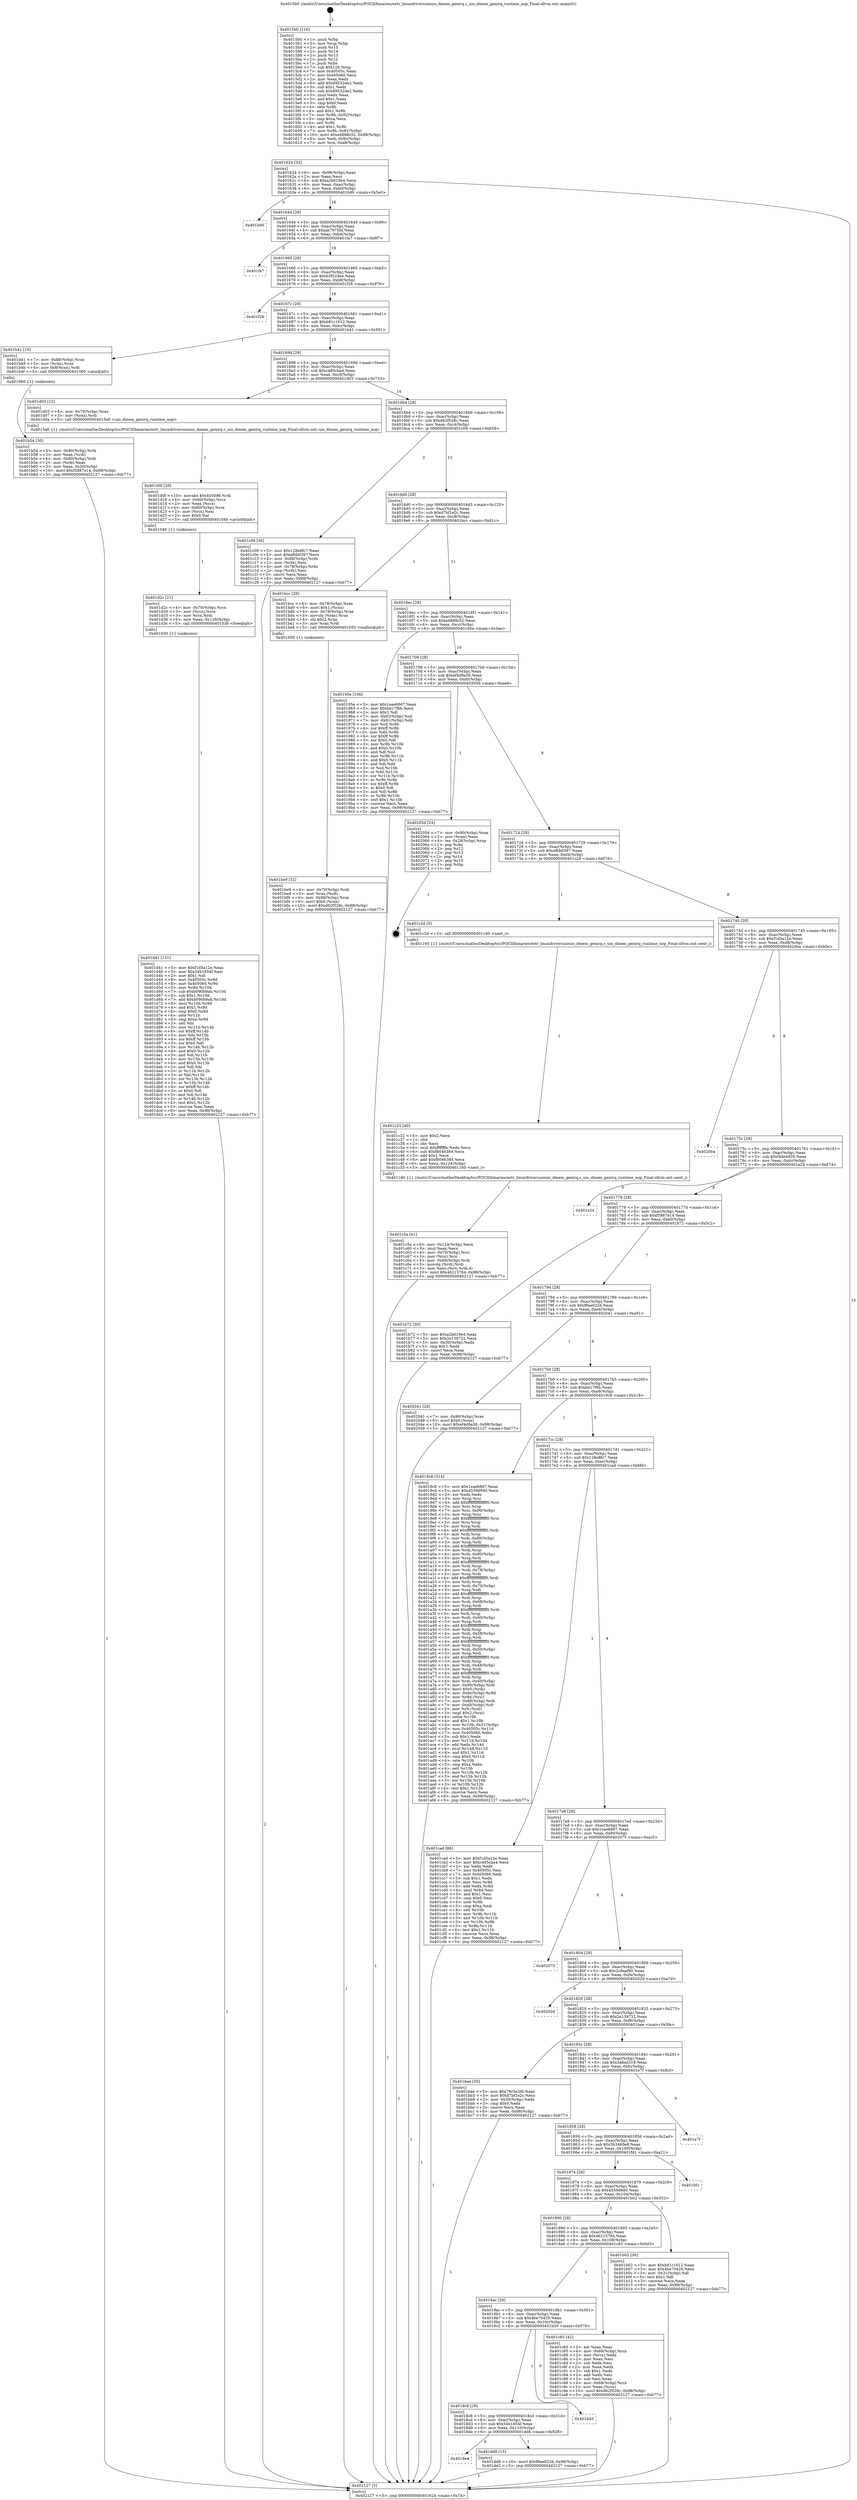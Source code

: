 digraph "0x4015b0" {
  label = "0x4015b0 (/mnt/c/Users/mathe/Desktop/tcc/POCII/binaries/extr_linuxdriversuiouio_dmem_genirq.c_uio_dmem_genirq_runtime_nop_Final-ollvm.out::main(0))"
  labelloc = "t"
  node[shape=record]

  Entry [label="",width=0.3,height=0.3,shape=circle,fillcolor=black,style=filled]
  "0x401624" [label="{
     0x401624 [32]\l
     | [instrs]\l
     &nbsp;&nbsp;0x401624 \<+6\>: mov -0x98(%rbp),%eax\l
     &nbsp;&nbsp;0x40162a \<+2\>: mov %eax,%ecx\l
     &nbsp;&nbsp;0x40162c \<+6\>: sub $0xa2b619e4,%ecx\l
     &nbsp;&nbsp;0x401632 \<+6\>: mov %eax,-0xac(%rbp)\l
     &nbsp;&nbsp;0x401638 \<+6\>: mov %ecx,-0xb0(%rbp)\l
     &nbsp;&nbsp;0x40163e \<+6\>: je 0000000000401b90 \<main+0x5e0\>\l
  }"]
  "0x401b90" [label="{
     0x401b90\l
  }", style=dashed]
  "0x401644" [label="{
     0x401644 [28]\l
     | [instrs]\l
     &nbsp;&nbsp;0x401644 \<+5\>: jmp 0000000000401649 \<main+0x99\>\l
     &nbsp;&nbsp;0x401649 \<+6\>: mov -0xac(%rbp),%eax\l
     &nbsp;&nbsp;0x40164f \<+5\>: sub $0xab7975bf,%eax\l
     &nbsp;&nbsp;0x401654 \<+6\>: mov %eax,-0xb4(%rbp)\l
     &nbsp;&nbsp;0x40165a \<+6\>: je 0000000000401fa7 \<main+0x9f7\>\l
  }"]
  Exit [label="",width=0.3,height=0.3,shape=circle,fillcolor=black,style=filled,peripheries=2]
  "0x401fa7" [label="{
     0x401fa7\l
  }", style=dashed]
  "0x401660" [label="{
     0x401660 [28]\l
     | [instrs]\l
     &nbsp;&nbsp;0x401660 \<+5\>: jmp 0000000000401665 \<main+0xb5\>\l
     &nbsp;&nbsp;0x401665 \<+6\>: mov -0xac(%rbp),%eax\l
     &nbsp;&nbsp;0x40166b \<+5\>: sub $0xb3f524ee,%eax\l
     &nbsp;&nbsp;0x401670 \<+6\>: mov %eax,-0xb8(%rbp)\l
     &nbsp;&nbsp;0x401676 \<+6\>: je 0000000000401f26 \<main+0x976\>\l
  }"]
  "0x4018e4" [label="{
     0x4018e4\l
  }", style=dashed]
  "0x401f26" [label="{
     0x401f26\l
  }", style=dashed]
  "0x40167c" [label="{
     0x40167c [28]\l
     | [instrs]\l
     &nbsp;&nbsp;0x40167c \<+5\>: jmp 0000000000401681 \<main+0xd1\>\l
     &nbsp;&nbsp;0x401681 \<+6\>: mov -0xac(%rbp),%eax\l
     &nbsp;&nbsp;0x401687 \<+5\>: sub $0xb81c1612,%eax\l
     &nbsp;&nbsp;0x40168c \<+6\>: mov %eax,-0xbc(%rbp)\l
     &nbsp;&nbsp;0x401692 \<+6\>: je 0000000000401b41 \<main+0x591\>\l
  }"]
  "0x401dd8" [label="{
     0x401dd8 [15]\l
     | [instrs]\l
     &nbsp;&nbsp;0x401dd8 \<+10\>: movl $0xf8ae022d,-0x98(%rbp)\l
     &nbsp;&nbsp;0x401de2 \<+5\>: jmp 0000000000402127 \<main+0xb77\>\l
  }"]
  "0x401b41" [label="{
     0x401b41 [19]\l
     | [instrs]\l
     &nbsp;&nbsp;0x401b41 \<+7\>: mov -0x88(%rbp),%rax\l
     &nbsp;&nbsp;0x401b48 \<+3\>: mov (%rax),%rax\l
     &nbsp;&nbsp;0x401b4b \<+4\>: mov 0x8(%rax),%rdi\l
     &nbsp;&nbsp;0x401b4f \<+5\>: call 0000000000401060 \<atoi@plt\>\l
     | [calls]\l
     &nbsp;&nbsp;0x401060 \{1\} (unknown)\l
  }"]
  "0x401698" [label="{
     0x401698 [28]\l
     | [instrs]\l
     &nbsp;&nbsp;0x401698 \<+5\>: jmp 000000000040169d \<main+0xed\>\l
     &nbsp;&nbsp;0x40169d \<+6\>: mov -0xac(%rbp),%eax\l
     &nbsp;&nbsp;0x4016a3 \<+5\>: sub $0xc485cba4,%eax\l
     &nbsp;&nbsp;0x4016a8 \<+6\>: mov %eax,-0xc0(%rbp)\l
     &nbsp;&nbsp;0x4016ae \<+6\>: je 0000000000401d03 \<main+0x753\>\l
  }"]
  "0x4018c8" [label="{
     0x4018c8 [28]\l
     | [instrs]\l
     &nbsp;&nbsp;0x4018c8 \<+5\>: jmp 00000000004018cd \<main+0x31d\>\l
     &nbsp;&nbsp;0x4018cd \<+6\>: mov -0xac(%rbp),%eax\l
     &nbsp;&nbsp;0x4018d3 \<+5\>: sub $0x54b1854f,%eax\l
     &nbsp;&nbsp;0x4018d8 \<+6\>: mov %eax,-0x110(%rbp)\l
     &nbsp;&nbsp;0x4018de \<+6\>: je 0000000000401dd8 \<main+0x828\>\l
  }"]
  "0x401d03" [label="{
     0x401d03 [12]\l
     | [instrs]\l
     &nbsp;&nbsp;0x401d03 \<+4\>: mov -0x70(%rbp),%rax\l
     &nbsp;&nbsp;0x401d07 \<+3\>: mov (%rax),%rdi\l
     &nbsp;&nbsp;0x401d0a \<+5\>: call 00000000004015a0 \<uio_dmem_genirq_runtime_nop\>\l
     | [calls]\l
     &nbsp;&nbsp;0x4015a0 \{1\} (/mnt/c/Users/mathe/Desktop/tcc/POCII/binaries/extr_linuxdriversuiouio_dmem_genirq.c_uio_dmem_genirq_runtime_nop_Final-ollvm.out::uio_dmem_genirq_runtime_nop)\l
  }"]
  "0x4016b4" [label="{
     0x4016b4 [28]\l
     | [instrs]\l
     &nbsp;&nbsp;0x4016b4 \<+5\>: jmp 00000000004016b9 \<main+0x109\>\l
     &nbsp;&nbsp;0x4016b9 \<+6\>: mov -0xac(%rbp),%eax\l
     &nbsp;&nbsp;0x4016bf \<+5\>: sub $0xd62f528c,%eax\l
     &nbsp;&nbsp;0x4016c4 \<+6\>: mov %eax,-0xc4(%rbp)\l
     &nbsp;&nbsp;0x4016ca \<+6\>: je 0000000000401c09 \<main+0x659\>\l
  }"]
  "0x401b20" [label="{
     0x401b20\l
  }", style=dashed]
  "0x401c09" [label="{
     0x401c09 [36]\l
     | [instrs]\l
     &nbsp;&nbsp;0x401c09 \<+5\>: mov $0x128e8fc7,%eax\l
     &nbsp;&nbsp;0x401c0e \<+5\>: mov $0xefbb0397,%ecx\l
     &nbsp;&nbsp;0x401c13 \<+4\>: mov -0x68(%rbp),%rdx\l
     &nbsp;&nbsp;0x401c17 \<+2\>: mov (%rdx),%esi\l
     &nbsp;&nbsp;0x401c19 \<+4\>: mov -0x78(%rbp),%rdx\l
     &nbsp;&nbsp;0x401c1d \<+2\>: cmp (%rdx),%esi\l
     &nbsp;&nbsp;0x401c1f \<+3\>: cmovl %ecx,%eax\l
     &nbsp;&nbsp;0x401c22 \<+6\>: mov %eax,-0x98(%rbp)\l
     &nbsp;&nbsp;0x401c28 \<+5\>: jmp 0000000000402127 \<main+0xb77\>\l
  }"]
  "0x4016d0" [label="{
     0x4016d0 [28]\l
     | [instrs]\l
     &nbsp;&nbsp;0x4016d0 \<+5\>: jmp 00000000004016d5 \<main+0x125\>\l
     &nbsp;&nbsp;0x4016d5 \<+6\>: mov -0xac(%rbp),%eax\l
     &nbsp;&nbsp;0x4016db \<+5\>: sub $0xd7bf1e2c,%eax\l
     &nbsp;&nbsp;0x4016e0 \<+6\>: mov %eax,-0xc8(%rbp)\l
     &nbsp;&nbsp;0x4016e6 \<+6\>: je 0000000000401bcc \<main+0x61c\>\l
  }"]
  "0x401d41" [label="{
     0x401d41 [151]\l
     | [instrs]\l
     &nbsp;&nbsp;0x401d41 \<+5\>: mov $0xf1d5a12e,%eax\l
     &nbsp;&nbsp;0x401d46 \<+5\>: mov $0x54b1854f,%esi\l
     &nbsp;&nbsp;0x401d4b \<+2\>: mov $0x1,%dl\l
     &nbsp;&nbsp;0x401d4d \<+8\>: mov 0x40505c,%r8d\l
     &nbsp;&nbsp;0x401d55 \<+8\>: mov 0x405060,%r9d\l
     &nbsp;&nbsp;0x401d5d \<+3\>: mov %r8d,%r10d\l
     &nbsp;&nbsp;0x401d60 \<+7\>: sub $0xb090b9ab,%r10d\l
     &nbsp;&nbsp;0x401d67 \<+4\>: sub $0x1,%r10d\l
     &nbsp;&nbsp;0x401d6b \<+7\>: add $0xb090b9ab,%r10d\l
     &nbsp;&nbsp;0x401d72 \<+4\>: imul %r10d,%r8d\l
     &nbsp;&nbsp;0x401d76 \<+4\>: and $0x1,%r8d\l
     &nbsp;&nbsp;0x401d7a \<+4\>: cmp $0x0,%r8d\l
     &nbsp;&nbsp;0x401d7e \<+4\>: sete %r11b\l
     &nbsp;&nbsp;0x401d82 \<+4\>: cmp $0xa,%r9d\l
     &nbsp;&nbsp;0x401d86 \<+3\>: setl %bl\l
     &nbsp;&nbsp;0x401d89 \<+3\>: mov %r11b,%r14b\l
     &nbsp;&nbsp;0x401d8c \<+4\>: xor $0xff,%r14b\l
     &nbsp;&nbsp;0x401d90 \<+3\>: mov %bl,%r15b\l
     &nbsp;&nbsp;0x401d93 \<+4\>: xor $0xff,%r15b\l
     &nbsp;&nbsp;0x401d97 \<+3\>: xor $0x0,%dl\l
     &nbsp;&nbsp;0x401d9a \<+3\>: mov %r14b,%r12b\l
     &nbsp;&nbsp;0x401d9d \<+4\>: and $0x0,%r12b\l
     &nbsp;&nbsp;0x401da1 \<+3\>: and %dl,%r11b\l
     &nbsp;&nbsp;0x401da4 \<+3\>: mov %r15b,%r13b\l
     &nbsp;&nbsp;0x401da7 \<+4\>: and $0x0,%r13b\l
     &nbsp;&nbsp;0x401dab \<+2\>: and %dl,%bl\l
     &nbsp;&nbsp;0x401dad \<+3\>: or %r11b,%r12b\l
     &nbsp;&nbsp;0x401db0 \<+3\>: or %bl,%r13b\l
     &nbsp;&nbsp;0x401db3 \<+3\>: xor %r13b,%r12b\l
     &nbsp;&nbsp;0x401db6 \<+3\>: or %r15b,%r14b\l
     &nbsp;&nbsp;0x401db9 \<+4\>: xor $0xff,%r14b\l
     &nbsp;&nbsp;0x401dbd \<+3\>: or $0x0,%dl\l
     &nbsp;&nbsp;0x401dc0 \<+3\>: and %dl,%r14b\l
     &nbsp;&nbsp;0x401dc3 \<+3\>: or %r14b,%r12b\l
     &nbsp;&nbsp;0x401dc6 \<+4\>: test $0x1,%r12b\l
     &nbsp;&nbsp;0x401dca \<+3\>: cmovne %esi,%eax\l
     &nbsp;&nbsp;0x401dcd \<+6\>: mov %eax,-0x98(%rbp)\l
     &nbsp;&nbsp;0x401dd3 \<+5\>: jmp 0000000000402127 \<main+0xb77\>\l
  }"]
  "0x401bcc" [label="{
     0x401bcc [29]\l
     | [instrs]\l
     &nbsp;&nbsp;0x401bcc \<+4\>: mov -0x78(%rbp),%rax\l
     &nbsp;&nbsp;0x401bd0 \<+6\>: movl $0x1,(%rax)\l
     &nbsp;&nbsp;0x401bd6 \<+4\>: mov -0x78(%rbp),%rax\l
     &nbsp;&nbsp;0x401bda \<+3\>: movslq (%rax),%rax\l
     &nbsp;&nbsp;0x401bdd \<+4\>: shl $0x2,%rax\l
     &nbsp;&nbsp;0x401be1 \<+3\>: mov %rax,%rdi\l
     &nbsp;&nbsp;0x401be4 \<+5\>: call 0000000000401050 \<malloc@plt\>\l
     | [calls]\l
     &nbsp;&nbsp;0x401050 \{1\} (unknown)\l
  }"]
  "0x4016ec" [label="{
     0x4016ec [28]\l
     | [instrs]\l
     &nbsp;&nbsp;0x4016ec \<+5\>: jmp 00000000004016f1 \<main+0x141\>\l
     &nbsp;&nbsp;0x4016f1 \<+6\>: mov -0xac(%rbp),%eax\l
     &nbsp;&nbsp;0x4016f7 \<+5\>: sub $0xe4888c52,%eax\l
     &nbsp;&nbsp;0x4016fc \<+6\>: mov %eax,-0xcc(%rbp)\l
     &nbsp;&nbsp;0x401702 \<+6\>: je 000000000040195e \<main+0x3ae\>\l
  }"]
  "0x401d2c" [label="{
     0x401d2c [21]\l
     | [instrs]\l
     &nbsp;&nbsp;0x401d2c \<+4\>: mov -0x70(%rbp),%rcx\l
     &nbsp;&nbsp;0x401d30 \<+3\>: mov (%rcx),%rcx\l
     &nbsp;&nbsp;0x401d33 \<+3\>: mov %rcx,%rdi\l
     &nbsp;&nbsp;0x401d36 \<+6\>: mov %eax,-0x128(%rbp)\l
     &nbsp;&nbsp;0x401d3c \<+5\>: call 0000000000401030 \<free@plt\>\l
     | [calls]\l
     &nbsp;&nbsp;0x401030 \{1\} (unknown)\l
  }"]
  "0x40195e" [label="{
     0x40195e [106]\l
     | [instrs]\l
     &nbsp;&nbsp;0x40195e \<+5\>: mov $0x1eae6867,%eax\l
     &nbsp;&nbsp;0x401963 \<+5\>: mov $0xbd17f6b,%ecx\l
     &nbsp;&nbsp;0x401968 \<+2\>: mov $0x1,%dl\l
     &nbsp;&nbsp;0x40196a \<+7\>: mov -0x92(%rbp),%sil\l
     &nbsp;&nbsp;0x401971 \<+7\>: mov -0x91(%rbp),%dil\l
     &nbsp;&nbsp;0x401978 \<+3\>: mov %sil,%r8b\l
     &nbsp;&nbsp;0x40197b \<+4\>: xor $0xff,%r8b\l
     &nbsp;&nbsp;0x40197f \<+3\>: mov %dil,%r9b\l
     &nbsp;&nbsp;0x401982 \<+4\>: xor $0xff,%r9b\l
     &nbsp;&nbsp;0x401986 \<+3\>: xor $0x0,%dl\l
     &nbsp;&nbsp;0x401989 \<+3\>: mov %r8b,%r10b\l
     &nbsp;&nbsp;0x40198c \<+4\>: and $0x0,%r10b\l
     &nbsp;&nbsp;0x401990 \<+3\>: and %dl,%sil\l
     &nbsp;&nbsp;0x401993 \<+3\>: mov %r9b,%r11b\l
     &nbsp;&nbsp;0x401996 \<+4\>: and $0x0,%r11b\l
     &nbsp;&nbsp;0x40199a \<+3\>: and %dl,%dil\l
     &nbsp;&nbsp;0x40199d \<+3\>: or %sil,%r10b\l
     &nbsp;&nbsp;0x4019a0 \<+3\>: or %dil,%r11b\l
     &nbsp;&nbsp;0x4019a3 \<+3\>: xor %r11b,%r10b\l
     &nbsp;&nbsp;0x4019a6 \<+3\>: or %r9b,%r8b\l
     &nbsp;&nbsp;0x4019a9 \<+4\>: xor $0xff,%r8b\l
     &nbsp;&nbsp;0x4019ad \<+3\>: or $0x0,%dl\l
     &nbsp;&nbsp;0x4019b0 \<+3\>: and %dl,%r8b\l
     &nbsp;&nbsp;0x4019b3 \<+3\>: or %r8b,%r10b\l
     &nbsp;&nbsp;0x4019b6 \<+4\>: test $0x1,%r10b\l
     &nbsp;&nbsp;0x4019ba \<+3\>: cmovne %ecx,%eax\l
     &nbsp;&nbsp;0x4019bd \<+6\>: mov %eax,-0x98(%rbp)\l
     &nbsp;&nbsp;0x4019c3 \<+5\>: jmp 0000000000402127 \<main+0xb77\>\l
  }"]
  "0x401708" [label="{
     0x401708 [28]\l
     | [instrs]\l
     &nbsp;&nbsp;0x401708 \<+5\>: jmp 000000000040170d \<main+0x15d\>\l
     &nbsp;&nbsp;0x40170d \<+6\>: mov -0xac(%rbp),%eax\l
     &nbsp;&nbsp;0x401713 \<+5\>: sub $0xef4d9a36,%eax\l
     &nbsp;&nbsp;0x401718 \<+6\>: mov %eax,-0xd0(%rbp)\l
     &nbsp;&nbsp;0x40171e \<+6\>: je 000000000040205d \<main+0xaad\>\l
  }"]
  "0x402127" [label="{
     0x402127 [5]\l
     | [instrs]\l
     &nbsp;&nbsp;0x402127 \<+5\>: jmp 0000000000401624 \<main+0x74\>\l
  }"]
  "0x4015b0" [label="{
     0x4015b0 [116]\l
     | [instrs]\l
     &nbsp;&nbsp;0x4015b0 \<+1\>: push %rbp\l
     &nbsp;&nbsp;0x4015b1 \<+3\>: mov %rsp,%rbp\l
     &nbsp;&nbsp;0x4015b4 \<+2\>: push %r15\l
     &nbsp;&nbsp;0x4015b6 \<+2\>: push %r14\l
     &nbsp;&nbsp;0x4015b8 \<+2\>: push %r13\l
     &nbsp;&nbsp;0x4015ba \<+2\>: push %r12\l
     &nbsp;&nbsp;0x4015bc \<+1\>: push %rbx\l
     &nbsp;&nbsp;0x4015bd \<+7\>: sub $0x128,%rsp\l
     &nbsp;&nbsp;0x4015c4 \<+7\>: mov 0x40505c,%eax\l
     &nbsp;&nbsp;0x4015cb \<+7\>: mov 0x405060,%ecx\l
     &nbsp;&nbsp;0x4015d2 \<+2\>: mov %eax,%edx\l
     &nbsp;&nbsp;0x4015d4 \<+6\>: add $0x89532de2,%edx\l
     &nbsp;&nbsp;0x4015da \<+3\>: sub $0x1,%edx\l
     &nbsp;&nbsp;0x4015dd \<+6\>: sub $0x89532de2,%edx\l
     &nbsp;&nbsp;0x4015e3 \<+3\>: imul %edx,%eax\l
     &nbsp;&nbsp;0x4015e6 \<+3\>: and $0x1,%eax\l
     &nbsp;&nbsp;0x4015e9 \<+3\>: cmp $0x0,%eax\l
     &nbsp;&nbsp;0x4015ec \<+4\>: sete %r8b\l
     &nbsp;&nbsp;0x4015f0 \<+4\>: and $0x1,%r8b\l
     &nbsp;&nbsp;0x4015f4 \<+7\>: mov %r8b,-0x92(%rbp)\l
     &nbsp;&nbsp;0x4015fb \<+3\>: cmp $0xa,%ecx\l
     &nbsp;&nbsp;0x4015fe \<+4\>: setl %r8b\l
     &nbsp;&nbsp;0x401602 \<+4\>: and $0x1,%r8b\l
     &nbsp;&nbsp;0x401606 \<+7\>: mov %r8b,-0x91(%rbp)\l
     &nbsp;&nbsp;0x40160d \<+10\>: movl $0xe4888c52,-0x98(%rbp)\l
     &nbsp;&nbsp;0x401617 \<+6\>: mov %edi,-0x9c(%rbp)\l
     &nbsp;&nbsp;0x40161d \<+7\>: mov %rsi,-0xa8(%rbp)\l
  }"]
  "0x401d0f" [label="{
     0x401d0f [29]\l
     | [instrs]\l
     &nbsp;&nbsp;0x401d0f \<+10\>: movabs $0x4030d6,%rdi\l
     &nbsp;&nbsp;0x401d19 \<+4\>: mov -0x60(%rbp),%rcx\l
     &nbsp;&nbsp;0x401d1d \<+2\>: mov %eax,(%rcx)\l
     &nbsp;&nbsp;0x401d1f \<+4\>: mov -0x60(%rbp),%rcx\l
     &nbsp;&nbsp;0x401d23 \<+2\>: mov (%rcx),%esi\l
     &nbsp;&nbsp;0x401d25 \<+2\>: mov $0x0,%al\l
     &nbsp;&nbsp;0x401d27 \<+5\>: call 0000000000401040 \<printf@plt\>\l
     | [calls]\l
     &nbsp;&nbsp;0x401040 \{1\} (unknown)\l
  }"]
  "0x40205d" [label="{
     0x40205d [24]\l
     | [instrs]\l
     &nbsp;&nbsp;0x40205d \<+7\>: mov -0x90(%rbp),%rax\l
     &nbsp;&nbsp;0x402064 \<+2\>: mov (%rax),%eax\l
     &nbsp;&nbsp;0x402066 \<+4\>: lea -0x28(%rbp),%rsp\l
     &nbsp;&nbsp;0x40206a \<+1\>: pop %rbx\l
     &nbsp;&nbsp;0x40206b \<+2\>: pop %r12\l
     &nbsp;&nbsp;0x40206d \<+2\>: pop %r13\l
     &nbsp;&nbsp;0x40206f \<+2\>: pop %r14\l
     &nbsp;&nbsp;0x402071 \<+2\>: pop %r15\l
     &nbsp;&nbsp;0x402073 \<+1\>: pop %rbp\l
     &nbsp;&nbsp;0x402074 \<+1\>: ret\l
  }"]
  "0x401724" [label="{
     0x401724 [28]\l
     | [instrs]\l
     &nbsp;&nbsp;0x401724 \<+5\>: jmp 0000000000401729 \<main+0x179\>\l
     &nbsp;&nbsp;0x401729 \<+6\>: mov -0xac(%rbp),%eax\l
     &nbsp;&nbsp;0x40172f \<+5\>: sub $0xefbb0397,%eax\l
     &nbsp;&nbsp;0x401734 \<+6\>: mov %eax,-0xd4(%rbp)\l
     &nbsp;&nbsp;0x40173a \<+6\>: je 0000000000401c2d \<main+0x67d\>\l
  }"]
  "0x4018ac" [label="{
     0x4018ac [28]\l
     | [instrs]\l
     &nbsp;&nbsp;0x4018ac \<+5\>: jmp 00000000004018b1 \<main+0x301\>\l
     &nbsp;&nbsp;0x4018b1 \<+6\>: mov -0xac(%rbp),%eax\l
     &nbsp;&nbsp;0x4018b7 \<+5\>: sub $0x4be70429,%eax\l
     &nbsp;&nbsp;0x4018bc \<+6\>: mov %eax,-0x10c(%rbp)\l
     &nbsp;&nbsp;0x4018c2 \<+6\>: je 0000000000401b20 \<main+0x570\>\l
  }"]
  "0x401c2d" [label="{
     0x401c2d [5]\l
     | [instrs]\l
     &nbsp;&nbsp;0x401c2d \<+5\>: call 0000000000401160 \<next_i\>\l
     | [calls]\l
     &nbsp;&nbsp;0x401160 \{1\} (/mnt/c/Users/mathe/Desktop/tcc/POCII/binaries/extr_linuxdriversuiouio_dmem_genirq.c_uio_dmem_genirq_runtime_nop_Final-ollvm.out::next_i)\l
  }"]
  "0x401740" [label="{
     0x401740 [28]\l
     | [instrs]\l
     &nbsp;&nbsp;0x401740 \<+5\>: jmp 0000000000401745 \<main+0x195\>\l
     &nbsp;&nbsp;0x401745 \<+6\>: mov -0xac(%rbp),%eax\l
     &nbsp;&nbsp;0x40174b \<+5\>: sub $0xf1d5a12e,%eax\l
     &nbsp;&nbsp;0x401750 \<+6\>: mov %eax,-0xd8(%rbp)\l
     &nbsp;&nbsp;0x401756 \<+6\>: je 00000000004020ba \<main+0xb0a\>\l
  }"]
  "0x401c83" [label="{
     0x401c83 [42]\l
     | [instrs]\l
     &nbsp;&nbsp;0x401c83 \<+2\>: xor %eax,%eax\l
     &nbsp;&nbsp;0x401c85 \<+4\>: mov -0x68(%rbp),%rcx\l
     &nbsp;&nbsp;0x401c89 \<+2\>: mov (%rcx),%edx\l
     &nbsp;&nbsp;0x401c8b \<+2\>: mov %eax,%esi\l
     &nbsp;&nbsp;0x401c8d \<+2\>: sub %edx,%esi\l
     &nbsp;&nbsp;0x401c8f \<+2\>: mov %eax,%edx\l
     &nbsp;&nbsp;0x401c91 \<+3\>: sub $0x1,%edx\l
     &nbsp;&nbsp;0x401c94 \<+2\>: add %edx,%esi\l
     &nbsp;&nbsp;0x401c96 \<+2\>: sub %esi,%eax\l
     &nbsp;&nbsp;0x401c98 \<+4\>: mov -0x68(%rbp),%rcx\l
     &nbsp;&nbsp;0x401c9c \<+2\>: mov %eax,(%rcx)\l
     &nbsp;&nbsp;0x401c9e \<+10\>: movl $0xd62f528c,-0x98(%rbp)\l
     &nbsp;&nbsp;0x401ca8 \<+5\>: jmp 0000000000402127 \<main+0xb77\>\l
  }"]
  "0x4020ba" [label="{
     0x4020ba\l
  }", style=dashed]
  "0x40175c" [label="{
     0x40175c [28]\l
     | [instrs]\l
     &nbsp;&nbsp;0x40175c \<+5\>: jmp 0000000000401761 \<main+0x1b1\>\l
     &nbsp;&nbsp;0x401761 \<+6\>: mov -0xac(%rbp),%eax\l
     &nbsp;&nbsp;0x401767 \<+5\>: sub $0xf4de4920,%eax\l
     &nbsp;&nbsp;0x40176c \<+6\>: mov %eax,-0xdc(%rbp)\l
     &nbsp;&nbsp;0x401772 \<+6\>: je 0000000000401e24 \<main+0x874\>\l
  }"]
  "0x401c5a" [label="{
     0x401c5a [41]\l
     | [instrs]\l
     &nbsp;&nbsp;0x401c5a \<+6\>: mov -0x124(%rbp),%ecx\l
     &nbsp;&nbsp;0x401c60 \<+3\>: imul %eax,%ecx\l
     &nbsp;&nbsp;0x401c63 \<+4\>: mov -0x70(%rbp),%rsi\l
     &nbsp;&nbsp;0x401c67 \<+3\>: mov (%rsi),%rsi\l
     &nbsp;&nbsp;0x401c6a \<+4\>: mov -0x68(%rbp),%rdi\l
     &nbsp;&nbsp;0x401c6e \<+3\>: movslq (%rdi),%rdi\l
     &nbsp;&nbsp;0x401c71 \<+3\>: mov %ecx,(%rsi,%rdi,4)\l
     &nbsp;&nbsp;0x401c74 \<+10\>: movl $0x46215784,-0x98(%rbp)\l
     &nbsp;&nbsp;0x401c7e \<+5\>: jmp 0000000000402127 \<main+0xb77\>\l
  }"]
  "0x401e24" [label="{
     0x401e24\l
  }", style=dashed]
  "0x401778" [label="{
     0x401778 [28]\l
     | [instrs]\l
     &nbsp;&nbsp;0x401778 \<+5\>: jmp 000000000040177d \<main+0x1cd\>\l
     &nbsp;&nbsp;0x40177d \<+6\>: mov -0xac(%rbp),%eax\l
     &nbsp;&nbsp;0x401783 \<+5\>: sub $0xf5887e14,%eax\l
     &nbsp;&nbsp;0x401788 \<+6\>: mov %eax,-0xe0(%rbp)\l
     &nbsp;&nbsp;0x40178e \<+6\>: je 0000000000401b72 \<main+0x5c2\>\l
  }"]
  "0x401c32" [label="{
     0x401c32 [40]\l
     | [instrs]\l
     &nbsp;&nbsp;0x401c32 \<+5\>: mov $0x2,%ecx\l
     &nbsp;&nbsp;0x401c37 \<+1\>: cltd\l
     &nbsp;&nbsp;0x401c38 \<+2\>: idiv %ecx\l
     &nbsp;&nbsp;0x401c3a \<+6\>: imul $0xfffffffe,%edx,%ecx\l
     &nbsp;&nbsp;0x401c40 \<+6\>: sub $0xfb046384,%ecx\l
     &nbsp;&nbsp;0x401c46 \<+3\>: add $0x1,%ecx\l
     &nbsp;&nbsp;0x401c49 \<+6\>: add $0xfb046384,%ecx\l
     &nbsp;&nbsp;0x401c4f \<+6\>: mov %ecx,-0x124(%rbp)\l
     &nbsp;&nbsp;0x401c55 \<+5\>: call 0000000000401160 \<next_i\>\l
     | [calls]\l
     &nbsp;&nbsp;0x401160 \{1\} (/mnt/c/Users/mathe/Desktop/tcc/POCII/binaries/extr_linuxdriversuiouio_dmem_genirq.c_uio_dmem_genirq_runtime_nop_Final-ollvm.out::next_i)\l
  }"]
  "0x401b72" [label="{
     0x401b72 [30]\l
     | [instrs]\l
     &nbsp;&nbsp;0x401b72 \<+5\>: mov $0xa2b619e4,%eax\l
     &nbsp;&nbsp;0x401b77 \<+5\>: mov $0x2e139722,%ecx\l
     &nbsp;&nbsp;0x401b7c \<+3\>: mov -0x30(%rbp),%edx\l
     &nbsp;&nbsp;0x401b7f \<+3\>: cmp $0x1,%edx\l
     &nbsp;&nbsp;0x401b82 \<+3\>: cmovl %ecx,%eax\l
     &nbsp;&nbsp;0x401b85 \<+6\>: mov %eax,-0x98(%rbp)\l
     &nbsp;&nbsp;0x401b8b \<+5\>: jmp 0000000000402127 \<main+0xb77\>\l
  }"]
  "0x401794" [label="{
     0x401794 [28]\l
     | [instrs]\l
     &nbsp;&nbsp;0x401794 \<+5\>: jmp 0000000000401799 \<main+0x1e9\>\l
     &nbsp;&nbsp;0x401799 \<+6\>: mov -0xac(%rbp),%eax\l
     &nbsp;&nbsp;0x40179f \<+5\>: sub $0xf8ae022d,%eax\l
     &nbsp;&nbsp;0x4017a4 \<+6\>: mov %eax,-0xe4(%rbp)\l
     &nbsp;&nbsp;0x4017aa \<+6\>: je 0000000000402041 \<main+0xa91\>\l
  }"]
  "0x401be9" [label="{
     0x401be9 [32]\l
     | [instrs]\l
     &nbsp;&nbsp;0x401be9 \<+4\>: mov -0x70(%rbp),%rdi\l
     &nbsp;&nbsp;0x401bed \<+3\>: mov %rax,(%rdi)\l
     &nbsp;&nbsp;0x401bf0 \<+4\>: mov -0x68(%rbp),%rax\l
     &nbsp;&nbsp;0x401bf4 \<+6\>: movl $0x0,(%rax)\l
     &nbsp;&nbsp;0x401bfa \<+10\>: movl $0xd62f528c,-0x98(%rbp)\l
     &nbsp;&nbsp;0x401c04 \<+5\>: jmp 0000000000402127 \<main+0xb77\>\l
  }"]
  "0x402041" [label="{
     0x402041 [28]\l
     | [instrs]\l
     &nbsp;&nbsp;0x402041 \<+7\>: mov -0x90(%rbp),%rax\l
     &nbsp;&nbsp;0x402048 \<+6\>: movl $0x0,(%rax)\l
     &nbsp;&nbsp;0x40204e \<+10\>: movl $0xef4d9a36,-0x98(%rbp)\l
     &nbsp;&nbsp;0x402058 \<+5\>: jmp 0000000000402127 \<main+0xb77\>\l
  }"]
  "0x4017b0" [label="{
     0x4017b0 [28]\l
     | [instrs]\l
     &nbsp;&nbsp;0x4017b0 \<+5\>: jmp 00000000004017b5 \<main+0x205\>\l
     &nbsp;&nbsp;0x4017b5 \<+6\>: mov -0xac(%rbp),%eax\l
     &nbsp;&nbsp;0x4017bb \<+5\>: sub $0xbd17f6b,%eax\l
     &nbsp;&nbsp;0x4017c0 \<+6\>: mov %eax,-0xe8(%rbp)\l
     &nbsp;&nbsp;0x4017c6 \<+6\>: je 00000000004019c8 \<main+0x418\>\l
  }"]
  "0x401b54" [label="{
     0x401b54 [30]\l
     | [instrs]\l
     &nbsp;&nbsp;0x401b54 \<+4\>: mov -0x80(%rbp),%rdi\l
     &nbsp;&nbsp;0x401b58 \<+2\>: mov %eax,(%rdi)\l
     &nbsp;&nbsp;0x401b5a \<+4\>: mov -0x80(%rbp),%rdi\l
     &nbsp;&nbsp;0x401b5e \<+2\>: mov (%rdi),%eax\l
     &nbsp;&nbsp;0x401b60 \<+3\>: mov %eax,-0x30(%rbp)\l
     &nbsp;&nbsp;0x401b63 \<+10\>: movl $0xf5887e14,-0x98(%rbp)\l
     &nbsp;&nbsp;0x401b6d \<+5\>: jmp 0000000000402127 \<main+0xb77\>\l
  }"]
  "0x4019c8" [label="{
     0x4019c8 [314]\l
     | [instrs]\l
     &nbsp;&nbsp;0x4019c8 \<+5\>: mov $0x1eae6867,%eax\l
     &nbsp;&nbsp;0x4019cd \<+5\>: mov $0x4559d9d0,%ecx\l
     &nbsp;&nbsp;0x4019d2 \<+2\>: xor %edx,%edx\l
     &nbsp;&nbsp;0x4019d4 \<+3\>: mov %rsp,%rsi\l
     &nbsp;&nbsp;0x4019d7 \<+4\>: add $0xfffffffffffffff0,%rsi\l
     &nbsp;&nbsp;0x4019db \<+3\>: mov %rsi,%rsp\l
     &nbsp;&nbsp;0x4019de \<+7\>: mov %rsi,-0x90(%rbp)\l
     &nbsp;&nbsp;0x4019e5 \<+3\>: mov %rsp,%rsi\l
     &nbsp;&nbsp;0x4019e8 \<+4\>: add $0xfffffffffffffff0,%rsi\l
     &nbsp;&nbsp;0x4019ec \<+3\>: mov %rsi,%rsp\l
     &nbsp;&nbsp;0x4019ef \<+3\>: mov %rsp,%rdi\l
     &nbsp;&nbsp;0x4019f2 \<+4\>: add $0xfffffffffffffff0,%rdi\l
     &nbsp;&nbsp;0x4019f6 \<+3\>: mov %rdi,%rsp\l
     &nbsp;&nbsp;0x4019f9 \<+7\>: mov %rdi,-0x88(%rbp)\l
     &nbsp;&nbsp;0x401a00 \<+3\>: mov %rsp,%rdi\l
     &nbsp;&nbsp;0x401a03 \<+4\>: add $0xfffffffffffffff0,%rdi\l
     &nbsp;&nbsp;0x401a07 \<+3\>: mov %rdi,%rsp\l
     &nbsp;&nbsp;0x401a0a \<+4\>: mov %rdi,-0x80(%rbp)\l
     &nbsp;&nbsp;0x401a0e \<+3\>: mov %rsp,%rdi\l
     &nbsp;&nbsp;0x401a11 \<+4\>: add $0xfffffffffffffff0,%rdi\l
     &nbsp;&nbsp;0x401a15 \<+3\>: mov %rdi,%rsp\l
     &nbsp;&nbsp;0x401a18 \<+4\>: mov %rdi,-0x78(%rbp)\l
     &nbsp;&nbsp;0x401a1c \<+3\>: mov %rsp,%rdi\l
     &nbsp;&nbsp;0x401a1f \<+4\>: add $0xfffffffffffffff0,%rdi\l
     &nbsp;&nbsp;0x401a23 \<+3\>: mov %rdi,%rsp\l
     &nbsp;&nbsp;0x401a26 \<+4\>: mov %rdi,-0x70(%rbp)\l
     &nbsp;&nbsp;0x401a2a \<+3\>: mov %rsp,%rdi\l
     &nbsp;&nbsp;0x401a2d \<+4\>: add $0xfffffffffffffff0,%rdi\l
     &nbsp;&nbsp;0x401a31 \<+3\>: mov %rdi,%rsp\l
     &nbsp;&nbsp;0x401a34 \<+4\>: mov %rdi,-0x68(%rbp)\l
     &nbsp;&nbsp;0x401a38 \<+3\>: mov %rsp,%rdi\l
     &nbsp;&nbsp;0x401a3b \<+4\>: add $0xfffffffffffffff0,%rdi\l
     &nbsp;&nbsp;0x401a3f \<+3\>: mov %rdi,%rsp\l
     &nbsp;&nbsp;0x401a42 \<+4\>: mov %rdi,-0x60(%rbp)\l
     &nbsp;&nbsp;0x401a46 \<+3\>: mov %rsp,%rdi\l
     &nbsp;&nbsp;0x401a49 \<+4\>: add $0xfffffffffffffff0,%rdi\l
     &nbsp;&nbsp;0x401a4d \<+3\>: mov %rdi,%rsp\l
     &nbsp;&nbsp;0x401a50 \<+4\>: mov %rdi,-0x58(%rbp)\l
     &nbsp;&nbsp;0x401a54 \<+3\>: mov %rsp,%rdi\l
     &nbsp;&nbsp;0x401a57 \<+4\>: add $0xfffffffffffffff0,%rdi\l
     &nbsp;&nbsp;0x401a5b \<+3\>: mov %rdi,%rsp\l
     &nbsp;&nbsp;0x401a5e \<+4\>: mov %rdi,-0x50(%rbp)\l
     &nbsp;&nbsp;0x401a62 \<+3\>: mov %rsp,%rdi\l
     &nbsp;&nbsp;0x401a65 \<+4\>: add $0xfffffffffffffff0,%rdi\l
     &nbsp;&nbsp;0x401a69 \<+3\>: mov %rdi,%rsp\l
     &nbsp;&nbsp;0x401a6c \<+4\>: mov %rdi,-0x48(%rbp)\l
     &nbsp;&nbsp;0x401a70 \<+3\>: mov %rsp,%rdi\l
     &nbsp;&nbsp;0x401a73 \<+4\>: add $0xfffffffffffffff0,%rdi\l
     &nbsp;&nbsp;0x401a77 \<+3\>: mov %rdi,%rsp\l
     &nbsp;&nbsp;0x401a7a \<+4\>: mov %rdi,-0x40(%rbp)\l
     &nbsp;&nbsp;0x401a7e \<+7\>: mov -0x90(%rbp),%rdi\l
     &nbsp;&nbsp;0x401a85 \<+6\>: movl $0x0,(%rdi)\l
     &nbsp;&nbsp;0x401a8b \<+7\>: mov -0x9c(%rbp),%r8d\l
     &nbsp;&nbsp;0x401a92 \<+3\>: mov %r8d,(%rsi)\l
     &nbsp;&nbsp;0x401a95 \<+7\>: mov -0x88(%rbp),%rdi\l
     &nbsp;&nbsp;0x401a9c \<+7\>: mov -0xa8(%rbp),%r9\l
     &nbsp;&nbsp;0x401aa3 \<+3\>: mov %r9,(%rdi)\l
     &nbsp;&nbsp;0x401aa6 \<+3\>: cmpl $0x2,(%rsi)\l
     &nbsp;&nbsp;0x401aa9 \<+4\>: setne %r10b\l
     &nbsp;&nbsp;0x401aad \<+4\>: and $0x1,%r10b\l
     &nbsp;&nbsp;0x401ab1 \<+4\>: mov %r10b,-0x31(%rbp)\l
     &nbsp;&nbsp;0x401ab5 \<+8\>: mov 0x40505c,%r11d\l
     &nbsp;&nbsp;0x401abd \<+7\>: mov 0x405060,%ebx\l
     &nbsp;&nbsp;0x401ac4 \<+3\>: sub $0x1,%edx\l
     &nbsp;&nbsp;0x401ac7 \<+3\>: mov %r11d,%r14d\l
     &nbsp;&nbsp;0x401aca \<+3\>: add %edx,%r14d\l
     &nbsp;&nbsp;0x401acd \<+4\>: imul %r14d,%r11d\l
     &nbsp;&nbsp;0x401ad1 \<+4\>: and $0x1,%r11d\l
     &nbsp;&nbsp;0x401ad5 \<+4\>: cmp $0x0,%r11d\l
     &nbsp;&nbsp;0x401ad9 \<+4\>: sete %r10b\l
     &nbsp;&nbsp;0x401add \<+3\>: cmp $0xa,%ebx\l
     &nbsp;&nbsp;0x401ae0 \<+4\>: setl %r15b\l
     &nbsp;&nbsp;0x401ae4 \<+3\>: mov %r10b,%r12b\l
     &nbsp;&nbsp;0x401ae7 \<+3\>: and %r15b,%r12b\l
     &nbsp;&nbsp;0x401aea \<+3\>: xor %r15b,%r10b\l
     &nbsp;&nbsp;0x401aed \<+3\>: or %r10b,%r12b\l
     &nbsp;&nbsp;0x401af0 \<+4\>: test $0x1,%r12b\l
     &nbsp;&nbsp;0x401af4 \<+3\>: cmovne %ecx,%eax\l
     &nbsp;&nbsp;0x401af7 \<+6\>: mov %eax,-0x98(%rbp)\l
     &nbsp;&nbsp;0x401afd \<+5\>: jmp 0000000000402127 \<main+0xb77\>\l
  }"]
  "0x4017cc" [label="{
     0x4017cc [28]\l
     | [instrs]\l
     &nbsp;&nbsp;0x4017cc \<+5\>: jmp 00000000004017d1 \<main+0x221\>\l
     &nbsp;&nbsp;0x4017d1 \<+6\>: mov -0xac(%rbp),%eax\l
     &nbsp;&nbsp;0x4017d7 \<+5\>: sub $0x128e8fc7,%eax\l
     &nbsp;&nbsp;0x4017dc \<+6\>: mov %eax,-0xec(%rbp)\l
     &nbsp;&nbsp;0x4017e2 \<+6\>: je 0000000000401cad \<main+0x6fd\>\l
  }"]
  "0x401890" [label="{
     0x401890 [28]\l
     | [instrs]\l
     &nbsp;&nbsp;0x401890 \<+5\>: jmp 0000000000401895 \<main+0x2e5\>\l
     &nbsp;&nbsp;0x401895 \<+6\>: mov -0xac(%rbp),%eax\l
     &nbsp;&nbsp;0x40189b \<+5\>: sub $0x46215784,%eax\l
     &nbsp;&nbsp;0x4018a0 \<+6\>: mov %eax,-0x108(%rbp)\l
     &nbsp;&nbsp;0x4018a6 \<+6\>: je 0000000000401c83 \<main+0x6d3\>\l
  }"]
  "0x401b02" [label="{
     0x401b02 [30]\l
     | [instrs]\l
     &nbsp;&nbsp;0x401b02 \<+5\>: mov $0xb81c1612,%eax\l
     &nbsp;&nbsp;0x401b07 \<+5\>: mov $0x4be70429,%ecx\l
     &nbsp;&nbsp;0x401b0c \<+3\>: mov -0x31(%rbp),%dl\l
     &nbsp;&nbsp;0x401b0f \<+3\>: test $0x1,%dl\l
     &nbsp;&nbsp;0x401b12 \<+3\>: cmovne %ecx,%eax\l
     &nbsp;&nbsp;0x401b15 \<+6\>: mov %eax,-0x98(%rbp)\l
     &nbsp;&nbsp;0x401b1b \<+5\>: jmp 0000000000402127 \<main+0xb77\>\l
  }"]
  "0x401cad" [label="{
     0x401cad [86]\l
     | [instrs]\l
     &nbsp;&nbsp;0x401cad \<+5\>: mov $0xf1d5a12e,%eax\l
     &nbsp;&nbsp;0x401cb2 \<+5\>: mov $0xc485cba4,%ecx\l
     &nbsp;&nbsp;0x401cb7 \<+2\>: xor %edx,%edx\l
     &nbsp;&nbsp;0x401cb9 \<+7\>: mov 0x40505c,%esi\l
     &nbsp;&nbsp;0x401cc0 \<+7\>: mov 0x405060,%edi\l
     &nbsp;&nbsp;0x401cc7 \<+3\>: sub $0x1,%edx\l
     &nbsp;&nbsp;0x401cca \<+3\>: mov %esi,%r8d\l
     &nbsp;&nbsp;0x401ccd \<+3\>: add %edx,%r8d\l
     &nbsp;&nbsp;0x401cd0 \<+4\>: imul %r8d,%esi\l
     &nbsp;&nbsp;0x401cd4 \<+3\>: and $0x1,%esi\l
     &nbsp;&nbsp;0x401cd7 \<+3\>: cmp $0x0,%esi\l
     &nbsp;&nbsp;0x401cda \<+4\>: sete %r9b\l
     &nbsp;&nbsp;0x401cde \<+3\>: cmp $0xa,%edi\l
     &nbsp;&nbsp;0x401ce1 \<+4\>: setl %r10b\l
     &nbsp;&nbsp;0x401ce5 \<+3\>: mov %r9b,%r11b\l
     &nbsp;&nbsp;0x401ce8 \<+3\>: and %r10b,%r11b\l
     &nbsp;&nbsp;0x401ceb \<+3\>: xor %r10b,%r9b\l
     &nbsp;&nbsp;0x401cee \<+3\>: or %r9b,%r11b\l
     &nbsp;&nbsp;0x401cf1 \<+4\>: test $0x1,%r11b\l
     &nbsp;&nbsp;0x401cf5 \<+3\>: cmovne %ecx,%eax\l
     &nbsp;&nbsp;0x401cf8 \<+6\>: mov %eax,-0x98(%rbp)\l
     &nbsp;&nbsp;0x401cfe \<+5\>: jmp 0000000000402127 \<main+0xb77\>\l
  }"]
  "0x4017e8" [label="{
     0x4017e8 [28]\l
     | [instrs]\l
     &nbsp;&nbsp;0x4017e8 \<+5\>: jmp 00000000004017ed \<main+0x23d\>\l
     &nbsp;&nbsp;0x4017ed \<+6\>: mov -0xac(%rbp),%eax\l
     &nbsp;&nbsp;0x4017f3 \<+5\>: sub $0x1eae6867,%eax\l
     &nbsp;&nbsp;0x4017f8 \<+6\>: mov %eax,-0xf0(%rbp)\l
     &nbsp;&nbsp;0x4017fe \<+6\>: je 0000000000402075 \<main+0xac5\>\l
  }"]
  "0x401874" [label="{
     0x401874 [28]\l
     | [instrs]\l
     &nbsp;&nbsp;0x401874 \<+5\>: jmp 0000000000401879 \<main+0x2c9\>\l
     &nbsp;&nbsp;0x401879 \<+6\>: mov -0xac(%rbp),%eax\l
     &nbsp;&nbsp;0x40187f \<+5\>: sub $0x4559d9d0,%eax\l
     &nbsp;&nbsp;0x401884 \<+6\>: mov %eax,-0x104(%rbp)\l
     &nbsp;&nbsp;0x40188a \<+6\>: je 0000000000401b02 \<main+0x552\>\l
  }"]
  "0x402075" [label="{
     0x402075\l
  }", style=dashed]
  "0x401804" [label="{
     0x401804 [28]\l
     | [instrs]\l
     &nbsp;&nbsp;0x401804 \<+5\>: jmp 0000000000401809 \<main+0x259\>\l
     &nbsp;&nbsp;0x401809 \<+6\>: mov -0xac(%rbp),%eax\l
     &nbsp;&nbsp;0x40180f \<+5\>: sub $0x2c8aaf90,%eax\l
     &nbsp;&nbsp;0x401814 \<+6\>: mov %eax,-0xf4(%rbp)\l
     &nbsp;&nbsp;0x40181a \<+6\>: je 000000000040202d \<main+0xa7d\>\l
  }"]
  "0x401fd1" [label="{
     0x401fd1\l
  }", style=dashed]
  "0x40202d" [label="{
     0x40202d\l
  }", style=dashed]
  "0x401820" [label="{
     0x401820 [28]\l
     | [instrs]\l
     &nbsp;&nbsp;0x401820 \<+5\>: jmp 0000000000401825 \<main+0x275\>\l
     &nbsp;&nbsp;0x401825 \<+6\>: mov -0xac(%rbp),%eax\l
     &nbsp;&nbsp;0x40182b \<+5\>: sub $0x2e139722,%eax\l
     &nbsp;&nbsp;0x401830 \<+6\>: mov %eax,-0xf8(%rbp)\l
     &nbsp;&nbsp;0x401836 \<+6\>: je 0000000000401bae \<main+0x5fe\>\l
  }"]
  "0x401858" [label="{
     0x401858 [28]\l
     | [instrs]\l
     &nbsp;&nbsp;0x401858 \<+5\>: jmp 000000000040185d \<main+0x2ad\>\l
     &nbsp;&nbsp;0x40185d \<+6\>: mov -0xac(%rbp),%eax\l
     &nbsp;&nbsp;0x401863 \<+5\>: sub $0x3b3460e8,%eax\l
     &nbsp;&nbsp;0x401868 \<+6\>: mov %eax,-0x100(%rbp)\l
     &nbsp;&nbsp;0x40186e \<+6\>: je 0000000000401fd1 \<main+0xa21\>\l
  }"]
  "0x401bae" [label="{
     0x401bae [30]\l
     | [instrs]\l
     &nbsp;&nbsp;0x401bae \<+5\>: mov $0x79c5e3fd,%eax\l
     &nbsp;&nbsp;0x401bb3 \<+5\>: mov $0xd7bf1e2c,%ecx\l
     &nbsp;&nbsp;0x401bb8 \<+3\>: mov -0x30(%rbp),%edx\l
     &nbsp;&nbsp;0x401bbb \<+3\>: cmp $0x0,%edx\l
     &nbsp;&nbsp;0x401bbe \<+3\>: cmove %ecx,%eax\l
     &nbsp;&nbsp;0x401bc1 \<+6\>: mov %eax,-0x98(%rbp)\l
     &nbsp;&nbsp;0x401bc7 \<+5\>: jmp 0000000000402127 \<main+0xb77\>\l
  }"]
  "0x40183c" [label="{
     0x40183c [28]\l
     | [instrs]\l
     &nbsp;&nbsp;0x40183c \<+5\>: jmp 0000000000401841 \<main+0x291\>\l
     &nbsp;&nbsp;0x401841 \<+6\>: mov -0xac(%rbp),%eax\l
     &nbsp;&nbsp;0x401847 \<+5\>: sub $0x3a8ad319,%eax\l
     &nbsp;&nbsp;0x40184c \<+6\>: mov %eax,-0xfc(%rbp)\l
     &nbsp;&nbsp;0x401852 \<+6\>: je 0000000000401e7f \<main+0x8cf\>\l
  }"]
  "0x401e7f" [label="{
     0x401e7f\l
  }", style=dashed]
  Entry -> "0x4015b0" [label=" 1"]
  "0x401624" -> "0x401b90" [label=" 0"]
  "0x401624" -> "0x401644" [label=" 16"]
  "0x40205d" -> Exit [label=" 1"]
  "0x401644" -> "0x401fa7" [label=" 0"]
  "0x401644" -> "0x401660" [label=" 16"]
  "0x402041" -> "0x402127" [label=" 1"]
  "0x401660" -> "0x401f26" [label=" 0"]
  "0x401660" -> "0x40167c" [label=" 16"]
  "0x401dd8" -> "0x402127" [label=" 1"]
  "0x40167c" -> "0x401b41" [label=" 1"]
  "0x40167c" -> "0x401698" [label=" 15"]
  "0x4018c8" -> "0x4018e4" [label=" 0"]
  "0x401698" -> "0x401d03" [label=" 1"]
  "0x401698" -> "0x4016b4" [label=" 14"]
  "0x4018c8" -> "0x401dd8" [label=" 1"]
  "0x4016b4" -> "0x401c09" [label=" 2"]
  "0x4016b4" -> "0x4016d0" [label=" 12"]
  "0x4018ac" -> "0x4018c8" [label=" 1"]
  "0x4016d0" -> "0x401bcc" [label=" 1"]
  "0x4016d0" -> "0x4016ec" [label=" 11"]
  "0x4018ac" -> "0x401b20" [label=" 0"]
  "0x4016ec" -> "0x40195e" [label=" 1"]
  "0x4016ec" -> "0x401708" [label=" 10"]
  "0x40195e" -> "0x402127" [label=" 1"]
  "0x4015b0" -> "0x401624" [label=" 1"]
  "0x402127" -> "0x401624" [label=" 15"]
  "0x401d41" -> "0x402127" [label=" 1"]
  "0x401708" -> "0x40205d" [label=" 1"]
  "0x401708" -> "0x401724" [label=" 9"]
  "0x401d2c" -> "0x401d41" [label=" 1"]
  "0x401724" -> "0x401c2d" [label=" 1"]
  "0x401724" -> "0x401740" [label=" 8"]
  "0x401d0f" -> "0x401d2c" [label=" 1"]
  "0x401740" -> "0x4020ba" [label=" 0"]
  "0x401740" -> "0x40175c" [label=" 8"]
  "0x401d03" -> "0x401d0f" [label=" 1"]
  "0x40175c" -> "0x401e24" [label=" 0"]
  "0x40175c" -> "0x401778" [label=" 8"]
  "0x401c83" -> "0x402127" [label=" 1"]
  "0x401778" -> "0x401b72" [label=" 1"]
  "0x401778" -> "0x401794" [label=" 7"]
  "0x401890" -> "0x4018ac" [label=" 1"]
  "0x401794" -> "0x402041" [label=" 1"]
  "0x401794" -> "0x4017b0" [label=" 6"]
  "0x401890" -> "0x401c83" [label=" 1"]
  "0x4017b0" -> "0x4019c8" [label=" 1"]
  "0x4017b0" -> "0x4017cc" [label=" 5"]
  "0x401cad" -> "0x402127" [label=" 1"]
  "0x4019c8" -> "0x402127" [label=" 1"]
  "0x401c5a" -> "0x402127" [label=" 1"]
  "0x4017cc" -> "0x401cad" [label=" 1"]
  "0x4017cc" -> "0x4017e8" [label=" 4"]
  "0x401c32" -> "0x401c5a" [label=" 1"]
  "0x4017e8" -> "0x402075" [label=" 0"]
  "0x4017e8" -> "0x401804" [label=" 4"]
  "0x401c09" -> "0x402127" [label=" 2"]
  "0x401804" -> "0x40202d" [label=" 0"]
  "0x401804" -> "0x401820" [label=" 4"]
  "0x401be9" -> "0x402127" [label=" 1"]
  "0x401820" -> "0x401bae" [label=" 1"]
  "0x401820" -> "0x40183c" [label=" 3"]
  "0x401bae" -> "0x402127" [label=" 1"]
  "0x40183c" -> "0x401e7f" [label=" 0"]
  "0x40183c" -> "0x401858" [label=" 3"]
  "0x401bcc" -> "0x401be9" [label=" 1"]
  "0x401858" -> "0x401fd1" [label=" 0"]
  "0x401858" -> "0x401874" [label=" 3"]
  "0x401c2d" -> "0x401c32" [label=" 1"]
  "0x401874" -> "0x401b02" [label=" 1"]
  "0x401874" -> "0x401890" [label=" 2"]
  "0x401b02" -> "0x402127" [label=" 1"]
  "0x401b41" -> "0x401b54" [label=" 1"]
  "0x401b54" -> "0x402127" [label=" 1"]
  "0x401b72" -> "0x402127" [label=" 1"]
}
